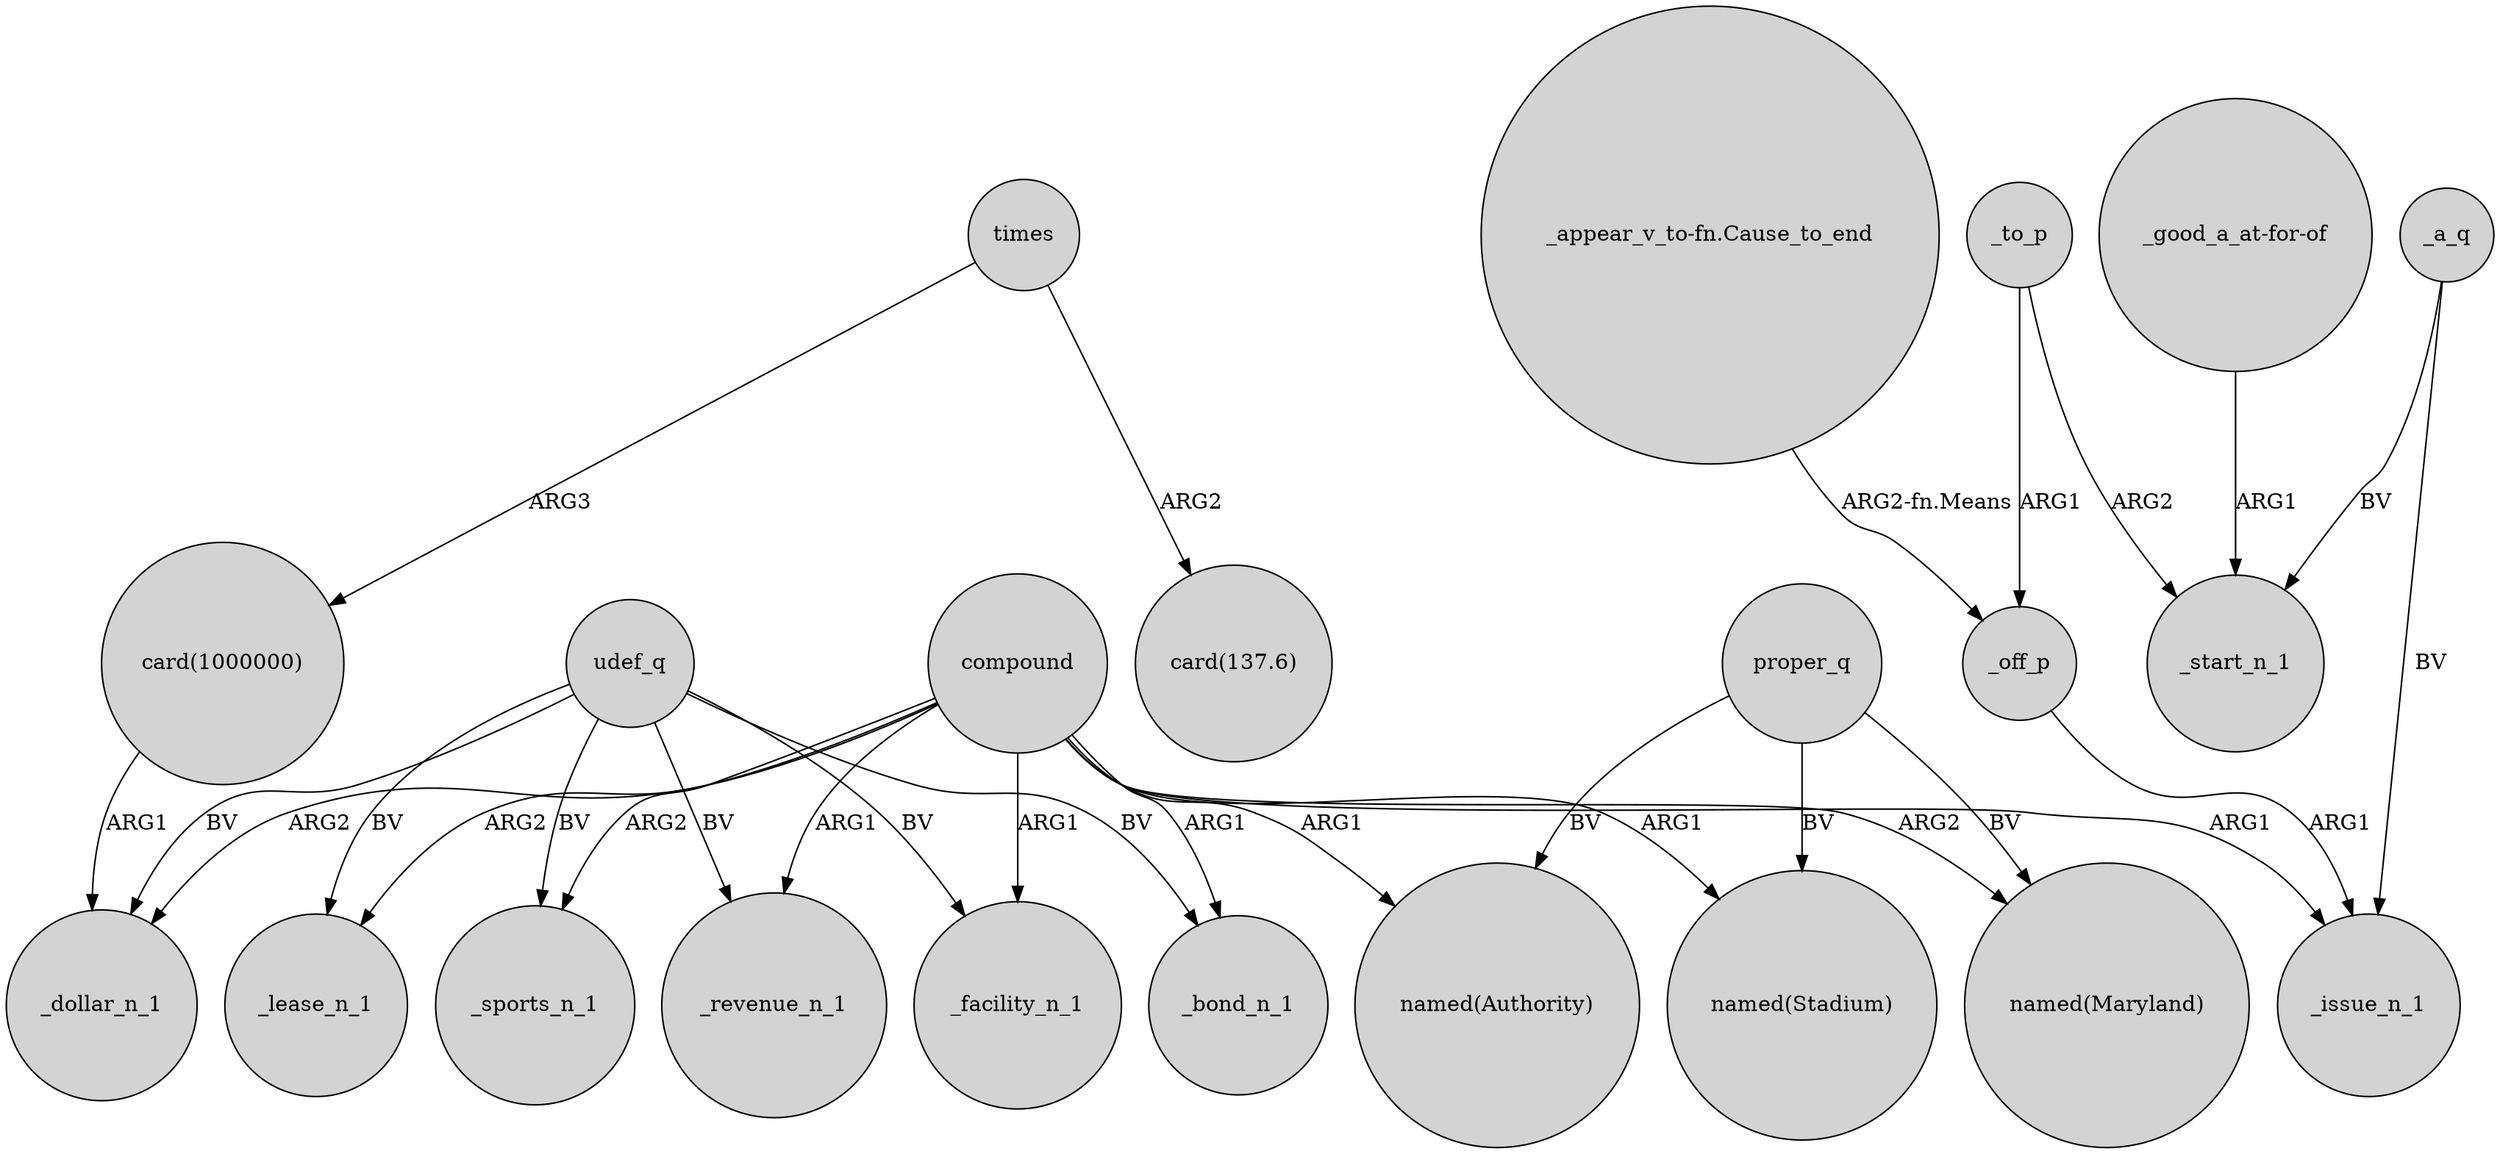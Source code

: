 digraph {
	node [shape=circle style=filled]
	compound -> _sports_n_1 [label=ARG2]
	compound -> "named(Stadium)" [label=ARG1]
	udef_q -> _bond_n_1 [label=BV]
	compound -> _lease_n_1 [label=ARG2]
	_to_p -> _off_p [label=ARG1]
	compound -> _bond_n_1 [label=ARG1]
	times -> "card(1000000)" [label=ARG3]
	compound -> _dollar_n_1 [label=ARG2]
	proper_q -> "named(Stadium)" [label=BV]
	compound -> _facility_n_1 [label=ARG1]
	_off_p -> _issue_n_1 [label=ARG1]
	udef_q -> _revenue_n_1 [label=BV]
	compound -> "named(Authority)" [label=ARG1]
	times -> "card(137.6)" [label=ARG2]
	udef_q -> _facility_n_1 [label=BV]
	udef_q -> _dollar_n_1 [label=BV]
	proper_q -> "named(Authority)" [label=BV]
	"card(1000000)" -> _dollar_n_1 [label=ARG1]
	udef_q -> _lease_n_1 [label=BV]
	compound -> "named(Maryland)" [label=ARG2]
	udef_q -> _sports_n_1 [label=BV]
	_to_p -> _start_n_1 [label=ARG2]
	compound -> _revenue_n_1 [label=ARG1]
	"_appear_v_to-fn.Cause_to_end" -> _off_p [label="ARG2-fn.Means"]
	_a_q -> _start_n_1 [label=BV]
	"_good_a_at-for-of" -> _start_n_1 [label=ARG1]
	proper_q -> "named(Maryland)" [label=BV]
	compound -> _issue_n_1 [label=ARG1]
	_a_q -> _issue_n_1 [label=BV]
}
